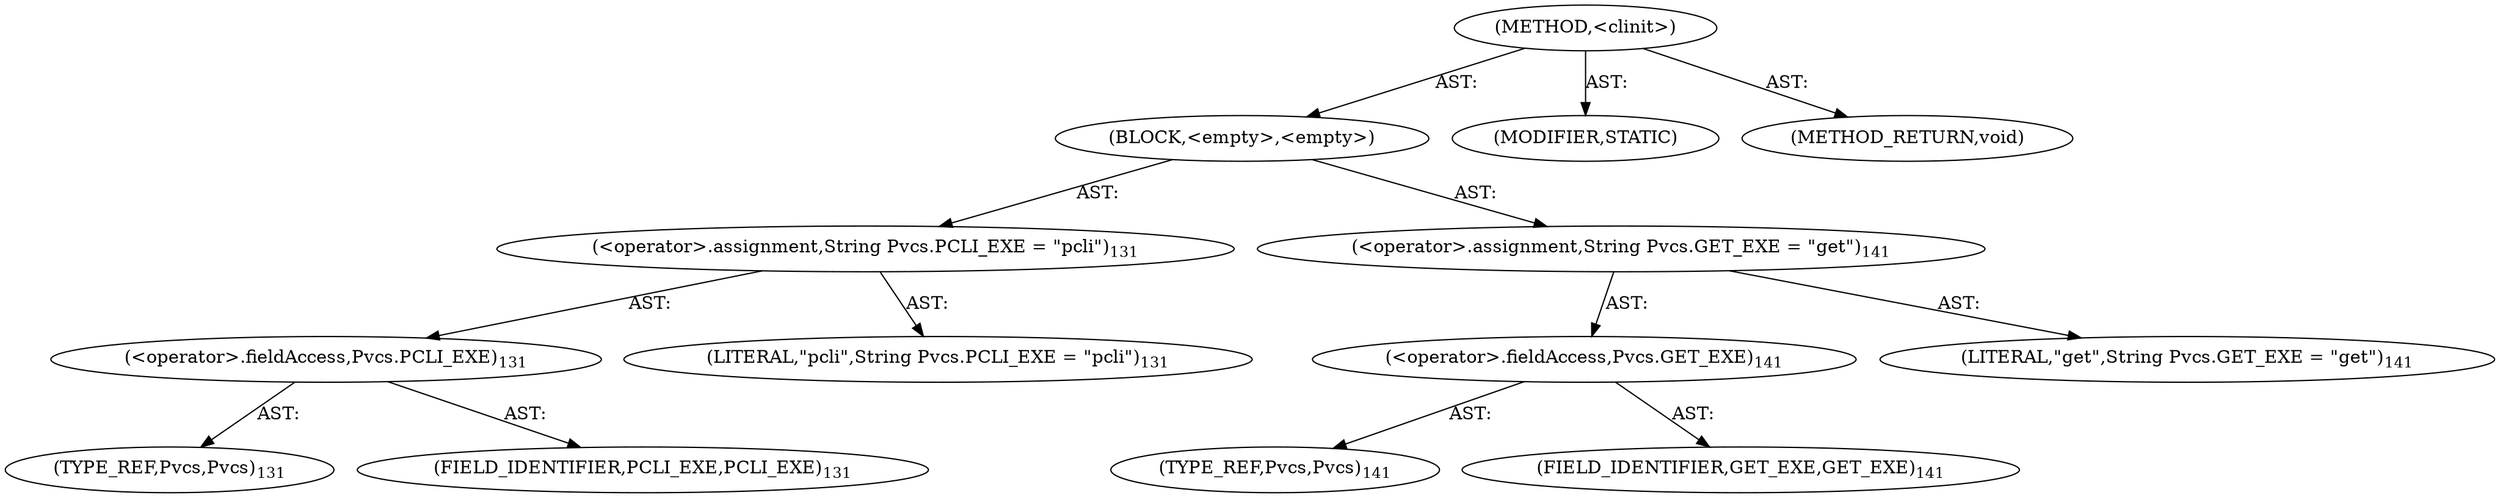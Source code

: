 digraph "&lt;clinit&gt;" {  
"111669149732" [label = <(METHOD,&lt;clinit&gt;)> ]
"25769803880" [label = <(BLOCK,&lt;empty&gt;,&lt;empty&gt;)> ]
"30064771539" [label = <(&lt;operator&gt;.assignment,String Pvcs.PCLI_EXE = &quot;pcli&quot;)<SUB>131</SUB>> ]
"30064771540" [label = <(&lt;operator&gt;.fieldAccess,Pvcs.PCLI_EXE)<SUB>131</SUB>> ]
"180388626436" [label = <(TYPE_REF,Pvcs,Pvcs)<SUB>131</SUB>> ]
"55834574920" [label = <(FIELD_IDENTIFIER,PCLI_EXE,PCLI_EXE)<SUB>131</SUB>> ]
"90194313324" [label = <(LITERAL,&quot;pcli&quot;,String Pvcs.PCLI_EXE = &quot;pcli&quot;)<SUB>131</SUB>> ]
"30064771541" [label = <(&lt;operator&gt;.assignment,String Pvcs.GET_EXE = &quot;get&quot;)<SUB>141</SUB>> ]
"30064771542" [label = <(&lt;operator&gt;.fieldAccess,Pvcs.GET_EXE)<SUB>141</SUB>> ]
"180388626437" [label = <(TYPE_REF,Pvcs,Pvcs)<SUB>141</SUB>> ]
"55834574921" [label = <(FIELD_IDENTIFIER,GET_EXE,GET_EXE)<SUB>141</SUB>> ]
"90194313325" [label = <(LITERAL,&quot;get&quot;,String Pvcs.GET_EXE = &quot;get&quot;)<SUB>141</SUB>> ]
"133143986267" [label = <(MODIFIER,STATIC)> ]
"128849018916" [label = <(METHOD_RETURN,void)> ]
  "111669149732" -> "25769803880"  [ label = "AST: "] 
  "111669149732" -> "133143986267"  [ label = "AST: "] 
  "111669149732" -> "128849018916"  [ label = "AST: "] 
  "25769803880" -> "30064771539"  [ label = "AST: "] 
  "25769803880" -> "30064771541"  [ label = "AST: "] 
  "30064771539" -> "30064771540"  [ label = "AST: "] 
  "30064771539" -> "90194313324"  [ label = "AST: "] 
  "30064771540" -> "180388626436"  [ label = "AST: "] 
  "30064771540" -> "55834574920"  [ label = "AST: "] 
  "30064771541" -> "30064771542"  [ label = "AST: "] 
  "30064771541" -> "90194313325"  [ label = "AST: "] 
  "30064771542" -> "180388626437"  [ label = "AST: "] 
  "30064771542" -> "55834574921"  [ label = "AST: "] 
}
